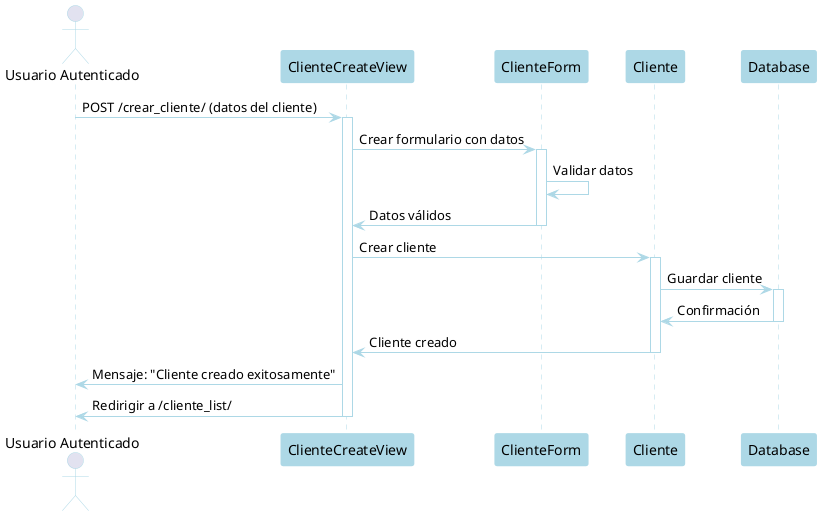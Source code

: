 @startuml
' Diagrama de Secuencia para Crear Cliente (Aplicación Ventas)

' Configuración de Estilo con Tono Azul
skinparam shadowing false
skinparam actorBorderColor LightBlue
skinparam participantBorderColor LightBlue
skinparam participantBackgroundColor LightBlue
skinparam arrowColor LightBlue
skinparam sequenceLifeLineBorderColor LightBlue

' Participantes
actor "Usuario Autenticado" as User
participant "ClienteCreateView" as View
participant "ClienteForm" as Form
participant "Cliente" as Model
participant "Database" as DB

' Flujo
User -> View: POST /crear_cliente/ (datos del cliente)
activate View
View -> Form: Crear formulario con datos
activate Form
Form -> Form: Validar datos
Form -> View: Datos válidos
deactivate Form

View -> Model: Crear cliente
activate Model
Model -> DB: Guardar cliente
activate DB
DB -> Model: Confirmación
deactivate DB
Model -> View: Cliente creado
deactivate Model

View -> User: Mensaje: "Cliente creado exitosamente"
View -> User: Redirigir a /cliente_list/
deactivate View

@enduml